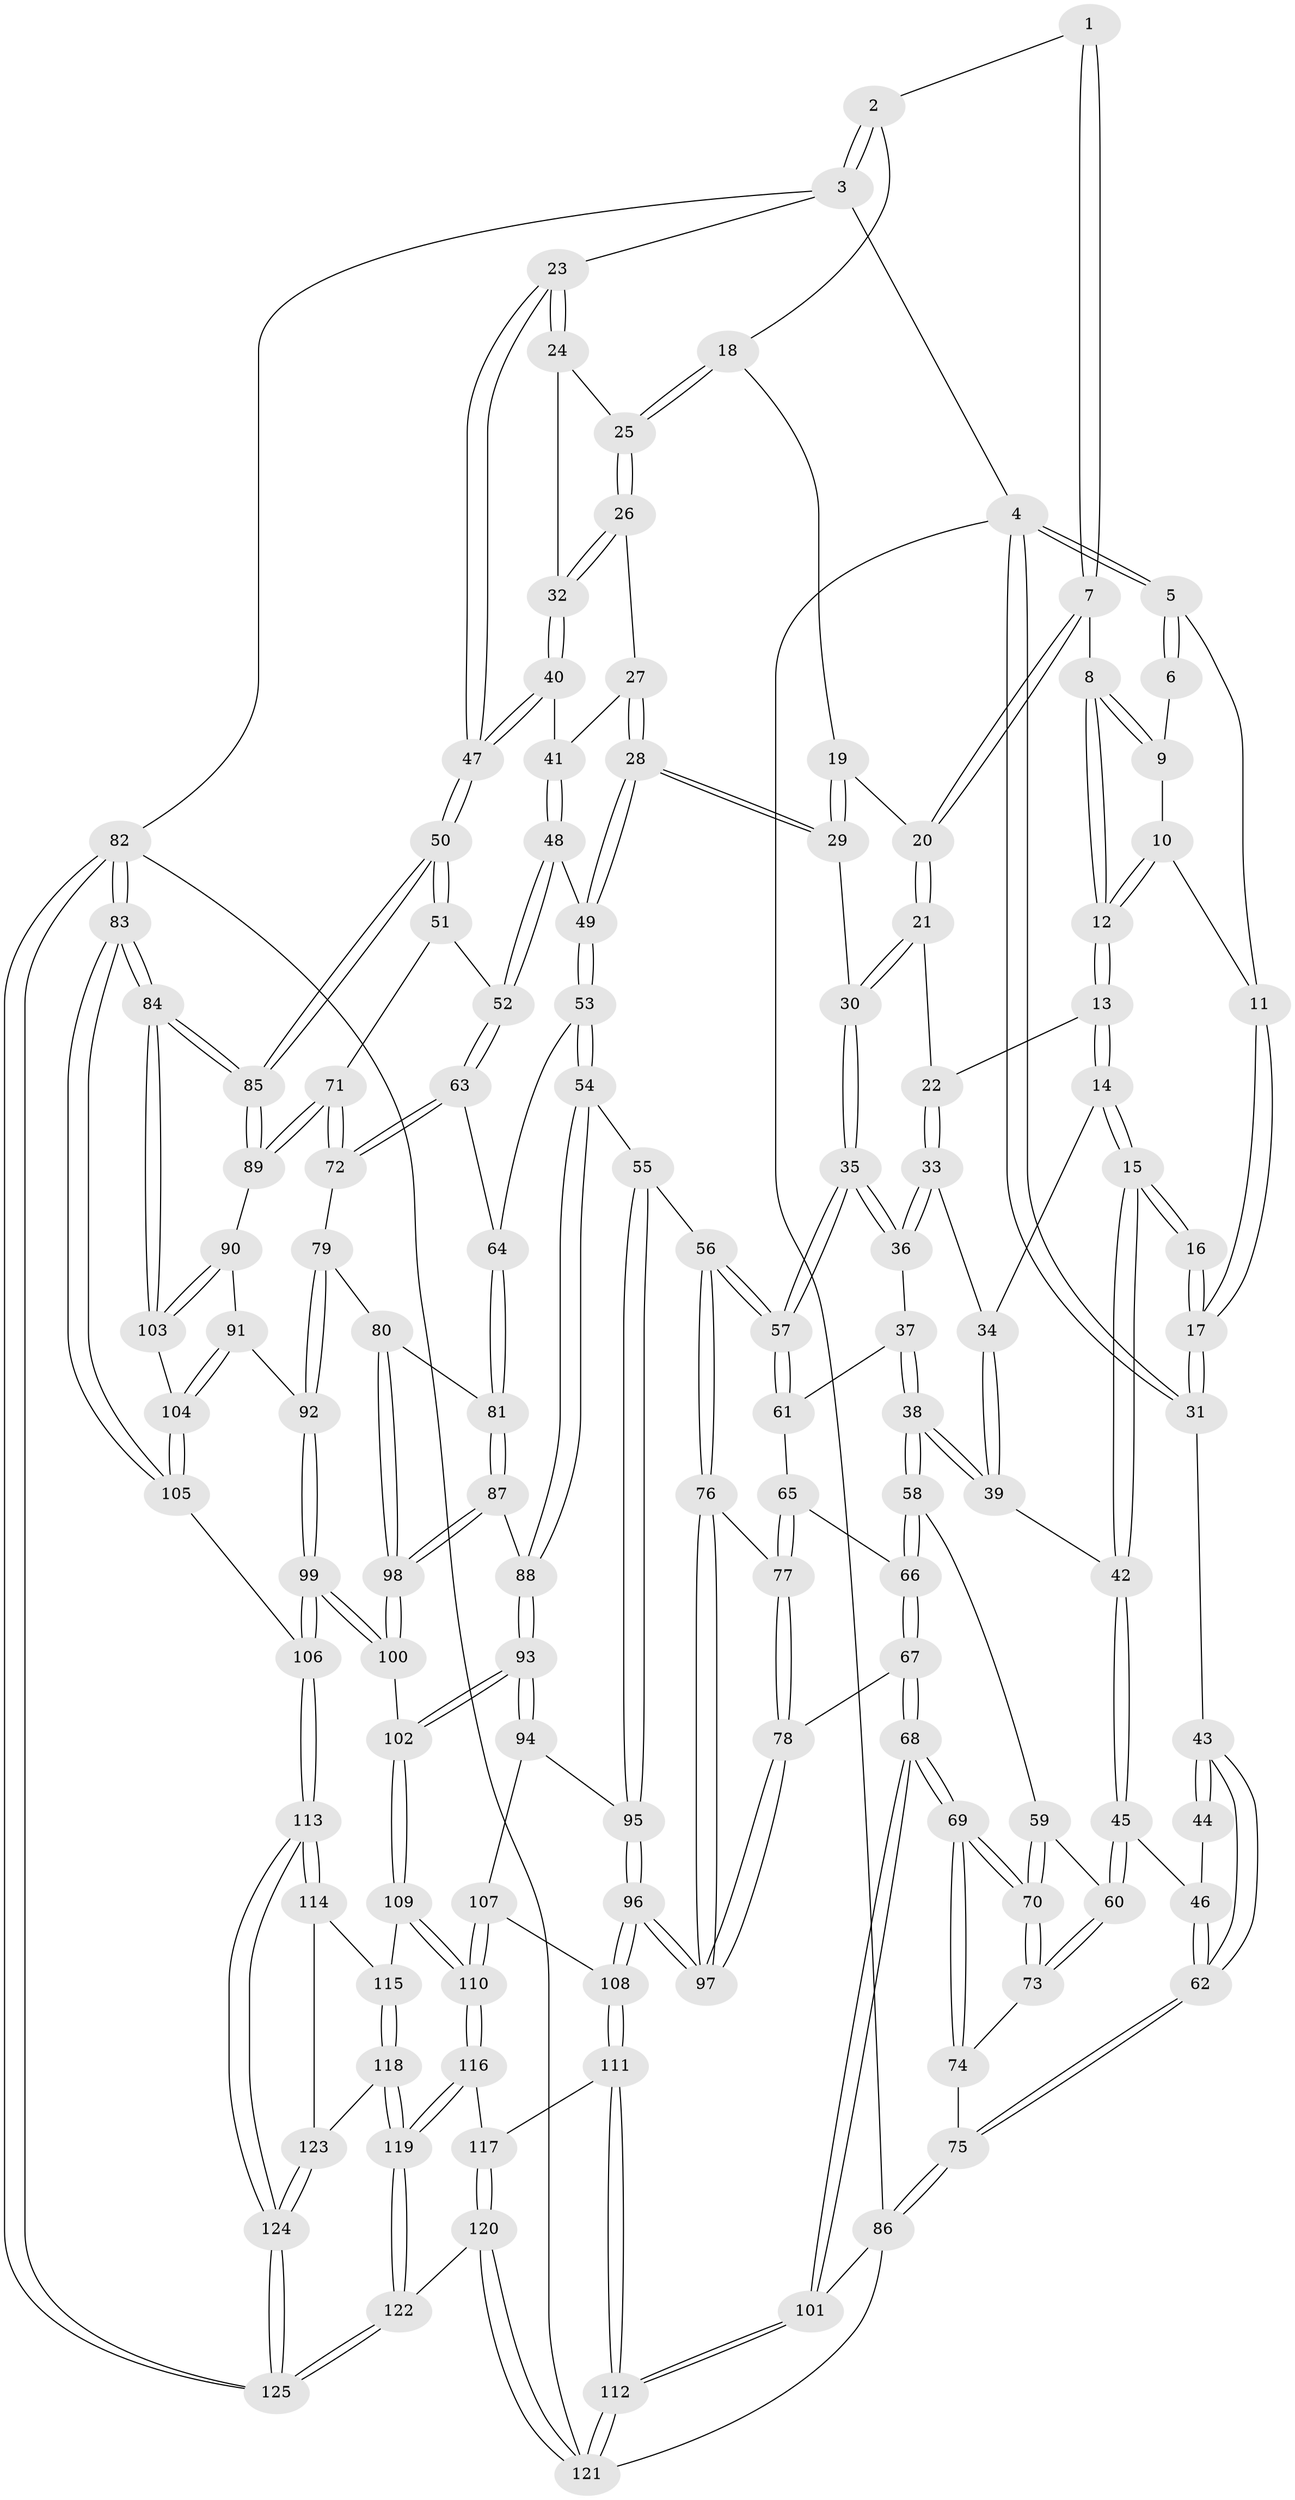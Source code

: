 // coarse degree distribution, {2: 0.16216216216216217, 3: 0.1891891891891892, 5: 0.16216216216216217, 6: 0.16216216216216217, 4: 0.24324324324324326, 1: 0.02702702702702703, 7: 0.05405405405405406}
// Generated by graph-tools (version 1.1) at 2025/05/03/04/25 22:05:51]
// undirected, 125 vertices, 309 edges
graph export_dot {
graph [start="1"]
  node [color=gray90,style=filled];
  1 [pos="+0.4273704701479977+0"];
  2 [pos="+0.7894302755660189+0"];
  3 [pos="+1+0"];
  4 [pos="+0+0"];
  5 [pos="+0+0"];
  6 [pos="+0.22959636005356707+0"];
  7 [pos="+0.42545689292379707+0"];
  8 [pos="+0.27586285717337033+0.06169208269810189"];
  9 [pos="+0.2320522334074419+0"];
  10 [pos="+0.18555739224818463+0.036171709266228744"];
  11 [pos="+0.167566961121379+0.04650980355381897"];
  12 [pos="+0.27215834905982694+0.12736507793746316"];
  13 [pos="+0.2722217572500591+0.13121121776051312"];
  14 [pos="+0.16728701509997615+0.1939435930098781"];
  15 [pos="+0.15522523679001257+0.19773685668211227"];
  16 [pos="+0.13907177718526323+0.18954713309392385"];
  17 [pos="+0.11786824383017706+0.16870548142765326"];
  18 [pos="+0.7593756929339949+0"];
  19 [pos="+0.5956914964812017+0.09510583188903714"];
  20 [pos="+0.46058135232386416+0.0884841567647544"];
  21 [pos="+0.43515539296686484+0.1343633557719782"];
  22 [pos="+0.3832595433877032+0.15922309197534004"];
  23 [pos="+1+0.01765406030765101"];
  24 [pos="+0.9054164866039148+0.12768693645148146"];
  25 [pos="+0.8002660293804463+0.10974216081290286"];
  26 [pos="+0.7945160721514456+0.12762371258837646"];
  27 [pos="+0.7244012649765696+0.21635024366288055"];
  28 [pos="+0.6736519040737106+0.2564709231984663"];
  29 [pos="+0.6668967016682784+0.25196043528772233"];
  30 [pos="+0.5111252490000249+0.25470021255701814"];
  31 [pos="+0+0"];
  32 [pos="+0.9068335486130064+0.2553157010009257"];
  33 [pos="+0.3598232698706088+0.25062076037605563"];
  34 [pos="+0.3220021225653389+0.26674641613197436"];
  35 [pos="+0.4592470327079507+0.34019004680093823"];
  36 [pos="+0.4176473217908901+0.33612580250107016"];
  37 [pos="+0.3979187759960071+0.35051845777278207"];
  38 [pos="+0.3232721481025726+0.39475319297076616"];
  39 [pos="+0.27999278703841857+0.33880713788637434"];
  40 [pos="+0.9149977113845061+0.2713750490018206"];
  41 [pos="+0.9096920743429364+0.2750724107196008"];
  42 [pos="+0.17838668673636546+0.31340437117289327"];
  43 [pos="+0+0.3067056418814926"];
  44 [pos="+0.05291931080712179+0.28115777179111934"];
  45 [pos="+0.13603006751209487+0.40813388286541297"];
  46 [pos="+0.044767336300417904+0.37187206122946953"];
  47 [pos="+1+0.26418354862866494"];
  48 [pos="+0.8652993934240258+0.32843308498906676"];
  49 [pos="+0.6844096553199238+0.3073338081693572"];
  50 [pos="+1+0.3220553655161511"];
  51 [pos="+0.9740020693796649+0.4248946048293169"];
  52 [pos="+0.8703793116736137+0.4281132728946926"];
  53 [pos="+0.662121491618202+0.4347708393092093"];
  54 [pos="+0.6220024766911254+0.4743257703548202"];
  55 [pos="+0.5765529766145825+0.4855733860192122"];
  56 [pos="+0.5749174473970433+0.48574981187478605"];
  57 [pos="+0.516062704688551+0.42631698665816425"];
  58 [pos="+0.31685412263175483+0.4277031520021756"];
  59 [pos="+0.29423742485486093+0.42991415553589496"];
  60 [pos="+0.13800988235952524+0.4171249871886663"];
  61 [pos="+0.40844428020797924+0.4391017283636536"];
  62 [pos="+0+0.3910747329774199"];
  63 [pos="+0.8425871698884896+0.45977627079410105"];
  64 [pos="+0.8120009784773566+0.4663718994207743"];
  65 [pos="+0.35405772991652207+0.46411250559887857"];
  66 [pos="+0.3260590905483285+0.4503042793229629"];
  67 [pos="+0.22954886913357536+0.6419002355991489"];
  68 [pos="+0.15550908801355307+0.661491969959723"];
  69 [pos="+0.14872472403622874+0.6120757687288748"];
  70 [pos="+0.14828893256978484+0.5502066308261276"];
  71 [pos="+0.9387387371144479+0.5626156486313676"];
  72 [pos="+0.9179916119602688+0.5586903753808683"];
  73 [pos="+0.1363223030475712+0.43066490942681945"];
  74 [pos="+0+0.46915203210146317"];
  75 [pos="+0+0.4212529242435697"];
  76 [pos="+0.48629375479177367+0.5645349916777724"];
  77 [pos="+0.3804188879205016+0.49133146668405675"];
  78 [pos="+0.28339466097327676+0.6456623555539136"];
  79 [pos="+0.8845628927849143+0.5857808206706865"];
  80 [pos="+0.8372742472132315+0.6012999994924488"];
  81 [pos="+0.8051840539431522+0.5574411195803018"];
  82 [pos="+1+1"];
  83 [pos="+1+0.9810750249046106"];
  84 [pos="+1+0.6072183434518653"];
  85 [pos="+1+0.590769416059677"];
  86 [pos="+0+0.7357199532089905"];
  87 [pos="+0.7292472572360247+0.598011150262845"];
  88 [pos="+0.6888908021848503+0.5811040209894737"];
  89 [pos="+0.9723474751452363+0.5809847460129486"];
  90 [pos="+0.9310114280614767+0.6673094712171228"];
  91 [pos="+0.9216191754596363+0.6731480054910659"];
  92 [pos="+0.891951361354759+0.6819019125450367"];
  93 [pos="+0.66248420639965+0.6970084942124946"];
  94 [pos="+0.6464619531744906+0.6957109947357598"];
  95 [pos="+0.6091801547504873+0.6663955301932665"];
  96 [pos="+0.43890531561612217+0.6732960931150536"];
  97 [pos="+0.43598973289837256+0.6674314074802654"];
  98 [pos="+0.799872281441203+0.6729252698822695"];
  99 [pos="+0.8261534610283627+0.7313898857146581"];
  100 [pos="+0.8070305499897391+0.7162202517661004"];
  101 [pos="+0.09255889857229017+0.7381908626567155"];
  102 [pos="+0.694084050222861+0.7335407226178058"];
  103 [pos="+0.9906466090940632+0.6998845790270176"];
  104 [pos="+0.9594241262366225+0.7443704446152855"];
  105 [pos="+0.9229055049115816+0.8558894598384262"];
  106 [pos="+0.8793842635635403+0.8569168439454354"];
  107 [pos="+0.5934889612618149+0.7234898640004519"];
  108 [pos="+0.44809693798162553+0.7018740212129673"];
  109 [pos="+0.6663215944088983+0.8082845517701137"];
  110 [pos="+0.6036751281432953+0.82625932906875"];
  111 [pos="+0.45409721990943763+0.7839220194702207"];
  112 [pos="+0.21915789761695212+0.9498169653518029"];
  113 [pos="+0.8709406793683472+0.8652132674363685"];
  114 [pos="+0.7971371537804303+0.8741433705604161"];
  115 [pos="+0.6836436181509054+0.825313891117923"];
  116 [pos="+0.5672017155367944+0.848543413121025"];
  117 [pos="+0.5032389574365783+0.8330670077347031"];
  118 [pos="+0.6751456806679533+0.9380031528239972"];
  119 [pos="+0.6201474882391806+0.9735732661618721"];
  120 [pos="+0.39512783810238306+1"];
  121 [pos="+0.25832879515869056+1"];
  122 [pos="+0.5690914179813017+1"];
  123 [pos="+0.7261892516765538+0.9303923411875724"];
  124 [pos="+0.8109312150476818+1"];
  125 [pos="+0.8035476697290193+1"];
  1 -- 2;
  1 -- 7;
  1 -- 7;
  2 -- 3;
  2 -- 3;
  2 -- 18;
  3 -- 4;
  3 -- 23;
  3 -- 82;
  4 -- 5;
  4 -- 5;
  4 -- 31;
  4 -- 31;
  4 -- 86;
  5 -- 6;
  5 -- 6;
  5 -- 11;
  6 -- 9;
  7 -- 8;
  7 -- 20;
  7 -- 20;
  8 -- 9;
  8 -- 9;
  8 -- 12;
  8 -- 12;
  9 -- 10;
  10 -- 11;
  10 -- 12;
  10 -- 12;
  11 -- 17;
  11 -- 17;
  12 -- 13;
  12 -- 13;
  13 -- 14;
  13 -- 14;
  13 -- 22;
  14 -- 15;
  14 -- 15;
  14 -- 34;
  15 -- 16;
  15 -- 16;
  15 -- 42;
  15 -- 42;
  16 -- 17;
  16 -- 17;
  17 -- 31;
  17 -- 31;
  18 -- 19;
  18 -- 25;
  18 -- 25;
  19 -- 20;
  19 -- 29;
  19 -- 29;
  20 -- 21;
  20 -- 21;
  21 -- 22;
  21 -- 30;
  21 -- 30;
  22 -- 33;
  22 -- 33;
  23 -- 24;
  23 -- 24;
  23 -- 47;
  23 -- 47;
  24 -- 25;
  24 -- 32;
  25 -- 26;
  25 -- 26;
  26 -- 27;
  26 -- 32;
  26 -- 32;
  27 -- 28;
  27 -- 28;
  27 -- 41;
  28 -- 29;
  28 -- 29;
  28 -- 49;
  28 -- 49;
  29 -- 30;
  30 -- 35;
  30 -- 35;
  31 -- 43;
  32 -- 40;
  32 -- 40;
  33 -- 34;
  33 -- 36;
  33 -- 36;
  34 -- 39;
  34 -- 39;
  35 -- 36;
  35 -- 36;
  35 -- 57;
  35 -- 57;
  36 -- 37;
  37 -- 38;
  37 -- 38;
  37 -- 61;
  38 -- 39;
  38 -- 39;
  38 -- 58;
  38 -- 58;
  39 -- 42;
  40 -- 41;
  40 -- 47;
  40 -- 47;
  41 -- 48;
  41 -- 48;
  42 -- 45;
  42 -- 45;
  43 -- 44;
  43 -- 44;
  43 -- 62;
  43 -- 62;
  44 -- 46;
  45 -- 46;
  45 -- 60;
  45 -- 60;
  46 -- 62;
  46 -- 62;
  47 -- 50;
  47 -- 50;
  48 -- 49;
  48 -- 52;
  48 -- 52;
  49 -- 53;
  49 -- 53;
  50 -- 51;
  50 -- 51;
  50 -- 85;
  50 -- 85;
  51 -- 52;
  51 -- 71;
  52 -- 63;
  52 -- 63;
  53 -- 54;
  53 -- 54;
  53 -- 64;
  54 -- 55;
  54 -- 88;
  54 -- 88;
  55 -- 56;
  55 -- 95;
  55 -- 95;
  56 -- 57;
  56 -- 57;
  56 -- 76;
  56 -- 76;
  57 -- 61;
  57 -- 61;
  58 -- 59;
  58 -- 66;
  58 -- 66;
  59 -- 60;
  59 -- 70;
  59 -- 70;
  60 -- 73;
  60 -- 73;
  61 -- 65;
  62 -- 75;
  62 -- 75;
  63 -- 64;
  63 -- 72;
  63 -- 72;
  64 -- 81;
  64 -- 81;
  65 -- 66;
  65 -- 77;
  65 -- 77;
  66 -- 67;
  66 -- 67;
  67 -- 68;
  67 -- 68;
  67 -- 78;
  68 -- 69;
  68 -- 69;
  68 -- 101;
  68 -- 101;
  69 -- 70;
  69 -- 70;
  69 -- 74;
  69 -- 74;
  70 -- 73;
  70 -- 73;
  71 -- 72;
  71 -- 72;
  71 -- 89;
  71 -- 89;
  72 -- 79;
  73 -- 74;
  74 -- 75;
  75 -- 86;
  75 -- 86;
  76 -- 77;
  76 -- 97;
  76 -- 97;
  77 -- 78;
  77 -- 78;
  78 -- 97;
  78 -- 97;
  79 -- 80;
  79 -- 92;
  79 -- 92;
  80 -- 81;
  80 -- 98;
  80 -- 98;
  81 -- 87;
  81 -- 87;
  82 -- 83;
  82 -- 83;
  82 -- 125;
  82 -- 125;
  82 -- 121;
  83 -- 84;
  83 -- 84;
  83 -- 105;
  83 -- 105;
  84 -- 85;
  84 -- 85;
  84 -- 103;
  84 -- 103;
  85 -- 89;
  85 -- 89;
  86 -- 101;
  86 -- 121;
  87 -- 88;
  87 -- 98;
  87 -- 98;
  88 -- 93;
  88 -- 93;
  89 -- 90;
  90 -- 91;
  90 -- 103;
  90 -- 103;
  91 -- 92;
  91 -- 104;
  91 -- 104;
  92 -- 99;
  92 -- 99;
  93 -- 94;
  93 -- 94;
  93 -- 102;
  93 -- 102;
  94 -- 95;
  94 -- 107;
  95 -- 96;
  95 -- 96;
  96 -- 97;
  96 -- 97;
  96 -- 108;
  96 -- 108;
  98 -- 100;
  98 -- 100;
  99 -- 100;
  99 -- 100;
  99 -- 106;
  99 -- 106;
  100 -- 102;
  101 -- 112;
  101 -- 112;
  102 -- 109;
  102 -- 109;
  103 -- 104;
  104 -- 105;
  104 -- 105;
  105 -- 106;
  106 -- 113;
  106 -- 113;
  107 -- 108;
  107 -- 110;
  107 -- 110;
  108 -- 111;
  108 -- 111;
  109 -- 110;
  109 -- 110;
  109 -- 115;
  110 -- 116;
  110 -- 116;
  111 -- 112;
  111 -- 112;
  111 -- 117;
  112 -- 121;
  112 -- 121;
  113 -- 114;
  113 -- 114;
  113 -- 124;
  113 -- 124;
  114 -- 115;
  114 -- 123;
  115 -- 118;
  115 -- 118;
  116 -- 117;
  116 -- 119;
  116 -- 119;
  117 -- 120;
  117 -- 120;
  118 -- 119;
  118 -- 119;
  118 -- 123;
  119 -- 122;
  119 -- 122;
  120 -- 121;
  120 -- 121;
  120 -- 122;
  122 -- 125;
  122 -- 125;
  123 -- 124;
  123 -- 124;
  124 -- 125;
  124 -- 125;
}
